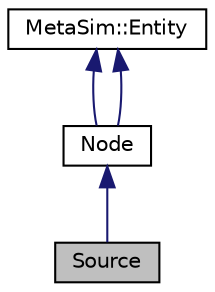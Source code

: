 digraph "Source"
{
  edge [fontname="Helvetica",fontsize="10",labelfontname="Helvetica",labelfontsize="10"];
  node [fontname="Helvetica",fontsize="10",shape=record];
  Node1 [label="Source",height=0.2,width=0.4,color="black", fillcolor="grey75", style="filled", fontcolor="black"];
  Node2 -> Node1 [dir="back",color="midnightblue",fontsize="10",style="solid"];
  Node2 [label="Node",height=0.2,width=0.4,color="black", fillcolor="white", style="filled",URL="$df/dd0/classNode.html"];
  Node3 -> Node2 [dir="back",color="midnightblue",fontsize="10",style="solid"];
  Node3 [label="MetaSim::Entity",height=0.2,width=0.4,color="black", fillcolor="white", style="filled",URL="$d0/d41/classMetaSim_1_1Entity.html"];
  Node3 -> Node2 [dir="back",color="midnightblue",fontsize="10",style="solid"];
}
